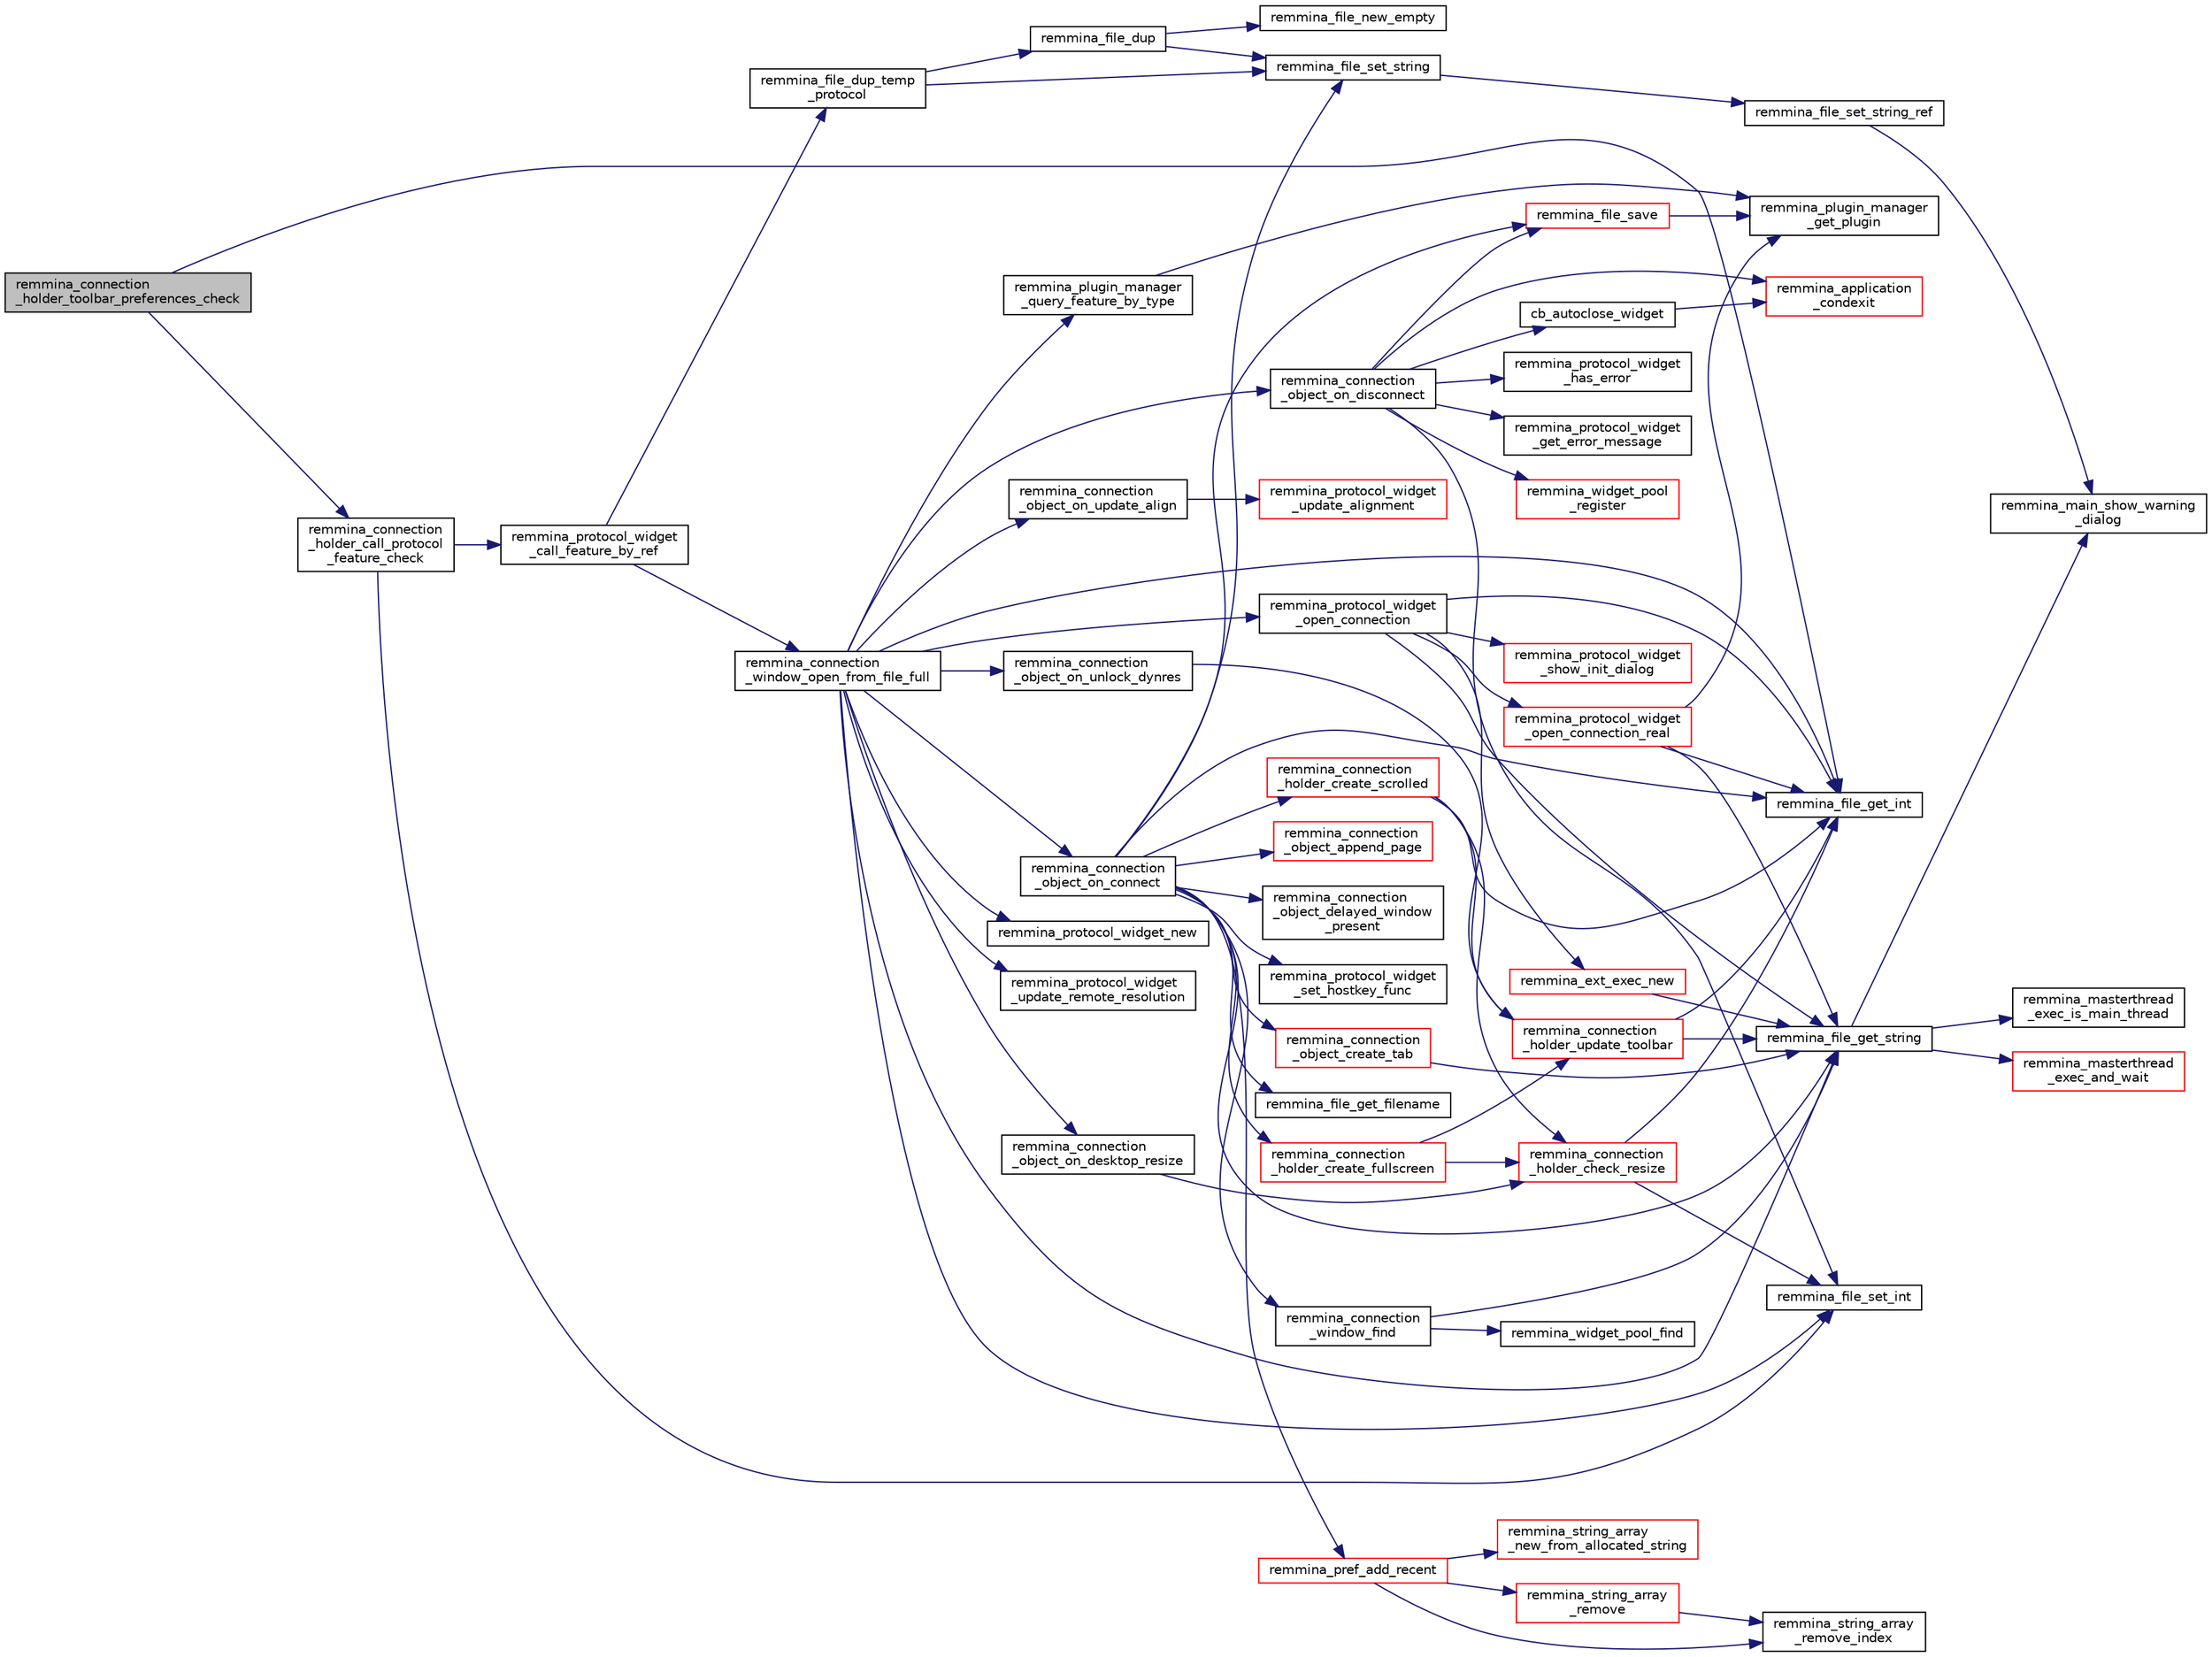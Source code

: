 digraph "remmina_connection_holder_toolbar_preferences_check"
{
  edge [fontname="Helvetica",fontsize="10",labelfontname="Helvetica",labelfontsize="10"];
  node [fontname="Helvetica",fontsize="10",shape=record];
  rankdir="LR";
  Node7974 [label="remmina_connection\l_holder_toolbar_preferences_check",height=0.2,width=0.4,color="black", fillcolor="grey75", style="filled", fontcolor="black"];
  Node7974 -> Node7975 [color="midnightblue",fontsize="10",style="solid",fontname="Helvetica"];
  Node7975 [label="remmina_file_get_int",height=0.2,width=0.4,color="black", fillcolor="white", style="filled",URL="$remmina__file_8c.html#a4884356c195dcfb4ceacf641a1e74e66"];
  Node7974 -> Node7976 [color="midnightblue",fontsize="10",style="solid",fontname="Helvetica"];
  Node7976 [label="remmina_connection\l_holder_call_protocol\l_feature_check",height=0.2,width=0.4,color="black", fillcolor="white", style="filled",URL="$remmina__connection__window_8c.html#a8d924ded7fe147df8b5f113e2fb1d6e7"];
  Node7976 -> Node7977 [color="midnightblue",fontsize="10",style="solid",fontname="Helvetica"];
  Node7977 [label="remmina_file_set_int",height=0.2,width=0.4,color="black", fillcolor="white", style="filled",URL="$remmina__file_8c.html#af153b0d289ac93f6ecdaa15d5f3b9b8c"];
  Node7976 -> Node7978 [color="midnightblue",fontsize="10",style="solid",fontname="Helvetica"];
  Node7978 [label="remmina_protocol_widget\l_call_feature_by_ref",height=0.2,width=0.4,color="black", fillcolor="white", style="filled",URL="$remmina__protocol__widget_8c.html#a605b69a9aa4393024369cc5070488692"];
  Node7978 -> Node7979 [color="midnightblue",fontsize="10",style="solid",fontname="Helvetica"];
  Node7979 [label="remmina_connection\l_window_open_from_file_full",height=0.2,width=0.4,color="black", fillcolor="white", style="filled",URL="$remmina__connection__window_8c.html#adbf2b670ca3bae96a99cb0b36021a961"];
  Node7979 -> Node7980 [color="midnightblue",fontsize="10",style="solid",fontname="Helvetica"];
  Node7980 [label="remmina_protocol_widget_new",height=0.2,width=0.4,color="black", fillcolor="white", style="filled",URL="$remmina__protocol__widget_8c.html#a5c2137462d3168e90c812f1ce75a6e62"];
  Node7979 -> Node7981 [color="midnightblue",fontsize="10",style="solid",fontname="Helvetica"];
  Node7981 [label="remmina_protocol_widget\l_update_remote_resolution",height=0.2,width=0.4,color="black", fillcolor="white", style="filled",URL="$remmina__protocol__widget_8c.html#a75c70486dec7682aeccaab235e65f6a1"];
  Node7979 -> Node7975 [color="midnightblue",fontsize="10",style="solid",fontname="Helvetica"];
  Node7979 -> Node7982 [color="midnightblue",fontsize="10",style="solid",fontname="Helvetica"];
  Node7982 [label="remmina_connection\l_object_on_connect",height=0.2,width=0.4,color="black", fillcolor="white", style="filled",URL="$remmina__connection__window_8c.html#a0ad685a873ecef95ec13caba17e0c22e"];
  Node7982 -> Node7983 [color="midnightblue",fontsize="10",style="solid",fontname="Helvetica"];
  Node7983 [label="remmina_connection\l_window_find",height=0.2,width=0.4,color="black", fillcolor="white", style="filled",URL="$remmina__connection__window_8c.html#ae73329eababe2888df3ace5c2b94b410"];
  Node7983 -> Node7984 [color="midnightblue",fontsize="10",style="solid",fontname="Helvetica"];
  Node7984 [label="remmina_file_get_string",height=0.2,width=0.4,color="black", fillcolor="white", style="filled",URL="$remmina__file_8c.html#a8eb1b213d9d08c6ad13683ce05f4355e"];
  Node7984 -> Node7985 [color="midnightblue",fontsize="10",style="solid",fontname="Helvetica"];
  Node7985 [label="remmina_masterthread\l_exec_is_main_thread",height=0.2,width=0.4,color="black", fillcolor="white", style="filled",URL="$remmina__masterthread__exec_8c.html#a3a52e863a3a3da6da6bb5d36c13b7ff4"];
  Node7984 -> Node7986 [color="midnightblue",fontsize="10",style="solid",fontname="Helvetica"];
  Node7986 [label="remmina_masterthread\l_exec_and_wait",height=0.2,width=0.4,color="red", fillcolor="white", style="filled",URL="$remmina__masterthread__exec_8c.html#a14628c2470cac50e87916a70ea05c97d"];
  Node7984 -> Node7992 [color="midnightblue",fontsize="10",style="solid",fontname="Helvetica"];
  Node7992 [label="remmina_main_show_warning\l_dialog",height=0.2,width=0.4,color="black", fillcolor="white", style="filled",URL="$remmina__main_8c.html#ad99b9c0bf2fa8c166a8b4a09e06ffdf7"];
  Node7983 -> Node8053 [color="midnightblue",fontsize="10",style="solid",fontname="Helvetica"];
  Node8053 [label="remmina_widget_pool_find",height=0.2,width=0.4,color="black", fillcolor="white", style="filled",URL="$remmina__widget__pool_8c.html#ab776b24a3b829a1d5dd7974cb8582c05"];
  Node7982 -> Node8054 [color="midnightblue",fontsize="10",style="solid",fontname="Helvetica"];
  Node8054 [label="remmina_protocol_widget\l_set_hostkey_func",height=0.2,width=0.4,color="black", fillcolor="white", style="filled",URL="$remmina__protocol__widget_8c.html#a9e77e4da16282ef5413f57b124038bff"];
  Node7982 -> Node8026 [color="midnightblue",fontsize="10",style="solid",fontname="Helvetica"];
  Node8026 [label="remmina_file_get_filename",height=0.2,width=0.4,color="black", fillcolor="white", style="filled",URL="$remmina__file_8c.html#ad1e4f3a0f64cd98e301044b6c38a1f1d"];
  Node7982 -> Node8055 [color="midnightblue",fontsize="10",style="solid",fontname="Helvetica"];
  Node8055 [label="remmina_pref_add_recent",height=0.2,width=0.4,color="red", fillcolor="white", style="filled",URL="$remmina__pref_8c.html#ab9e75c6bf39aa93a87d421fc3d742d60"];
  Node8055 -> Node8056 [color="midnightblue",fontsize="10",style="solid",fontname="Helvetica"];
  Node8056 [label="remmina_string_array\l_new_from_allocated_string",height=0.2,width=0.4,color="red", fillcolor="white", style="filled",URL="$remmina__string__array_8c.html#a462a635b3a55cc0e3af087ff996fba9a"];
  Node8055 -> Node8058 [color="midnightblue",fontsize="10",style="solid",fontname="Helvetica"];
  Node8058 [label="remmina_string_array\l_remove",height=0.2,width=0.4,color="red", fillcolor="white", style="filled",URL="$remmina__string__array_8c.html#a2a8a9753ebf61c9418a77ba3dd654ff3"];
  Node8058 -> Node8059 [color="midnightblue",fontsize="10",style="solid",fontname="Helvetica"];
  Node8059 [label="remmina_string_array\l_remove_index",height=0.2,width=0.4,color="black", fillcolor="white", style="filled",URL="$remmina__string__array_8c.html#a40811c036e46f6544ab6c4cff445454b"];
  Node8055 -> Node8059 [color="midnightblue",fontsize="10",style="solid",fontname="Helvetica"];
  Node7982 -> Node7984 [color="midnightblue",fontsize="10",style="solid",fontname="Helvetica"];
  Node7982 -> Node7990 [color="midnightblue",fontsize="10",style="solid",fontname="Helvetica"];
  Node7990 [label="remmina_file_set_string",height=0.2,width=0.4,color="black", fillcolor="white", style="filled",URL="$remmina__file_8c.html#a85ca1ca2d0bf9ef29e490c6f4527a954"];
  Node7990 -> Node7991 [color="midnightblue",fontsize="10",style="solid",fontname="Helvetica"];
  Node7991 [label="remmina_file_set_string_ref",height=0.2,width=0.4,color="black", fillcolor="white", style="filled",URL="$remmina__file_8c.html#a74951c1067a1a5e1341f5e1c1206dec6"];
  Node7991 -> Node7992 [color="midnightblue",fontsize="10",style="solid",fontname="Helvetica"];
  Node7982 -> Node7993 [color="midnightblue",fontsize="10",style="solid",fontname="Helvetica"];
  Node7993 [label="remmina_file_save",height=0.2,width=0.4,color="red", fillcolor="white", style="filled",URL="$remmina__file_8c.html#a8c893a5deec9bc446bd89cc9973416c7"];
  Node7993 -> Node7995 [color="midnightblue",fontsize="10",style="solid",fontname="Helvetica"];
  Node7995 [label="remmina_plugin_manager\l_get_plugin",height=0.2,width=0.4,color="black", fillcolor="white", style="filled",URL="$remmina__plugin__manager_8c.html#a3872c8656a8a3d5147bcc603471c1932"];
  Node7982 -> Node7975 [color="midnightblue",fontsize="10",style="solid",fontname="Helvetica"];
  Node7982 -> Node8061 [color="midnightblue",fontsize="10",style="solid",fontname="Helvetica"];
  Node8061 [label="remmina_connection\l_holder_create_fullscreen",height=0.2,width=0.4,color="red", fillcolor="white", style="filled",URL="$remmina__connection__window_8c.html#ae67ca4d276339723c1ff87fc224eaccf"];
  Node8061 -> Node8182 [color="midnightblue",fontsize="10",style="solid",fontname="Helvetica"];
  Node8182 [label="remmina_connection\l_holder_update_toolbar",height=0.2,width=0.4,color="red", fillcolor="white", style="filled",URL="$remmina__connection__window_8c.html#a1b31d50e3792f41f4f78c1dbc1c5b27c"];
  Node8182 -> Node7975 [color="midnightblue",fontsize="10",style="solid",fontname="Helvetica"];
  Node8182 -> Node7984 [color="midnightblue",fontsize="10",style="solid",fontname="Helvetica"];
  Node8061 -> Node8097 [color="midnightblue",fontsize="10",style="solid",fontname="Helvetica"];
  Node8097 [label="remmina_connection\l_holder_check_resize",height=0.2,width=0.4,color="red", fillcolor="white", style="filled",URL="$remmina__connection__window_8c.html#adf48e258e535235d29c9638333488920"];
  Node8097 -> Node7975 [color="midnightblue",fontsize="10",style="solid",fontname="Helvetica"];
  Node8097 -> Node7977 [color="midnightblue",fontsize="10",style="solid",fontname="Helvetica"];
  Node7982 -> Node8111 [color="midnightblue",fontsize="10",style="solid",fontname="Helvetica"];
  Node8111 [label="remmina_connection\l_holder_create_scrolled",height=0.2,width=0.4,color="red", fillcolor="white", style="filled",URL="$remmina__connection__window_8c.html#a57b3656c37df65d276ddd50a16906dc7"];
  Node8111 -> Node7975 [color="midnightblue",fontsize="10",style="solid",fontname="Helvetica"];
  Node8111 -> Node8182 [color="midnightblue",fontsize="10",style="solid",fontname="Helvetica"];
  Node8111 -> Node8097 [color="midnightblue",fontsize="10",style="solid",fontname="Helvetica"];
  Node7982 -> Node8171 [color="midnightblue",fontsize="10",style="solid",fontname="Helvetica"];
  Node8171 [label="remmina_connection\l_object_create_tab",height=0.2,width=0.4,color="red", fillcolor="white", style="filled",URL="$remmina__connection__window_8c.html#a888c4dd031e9366a3284cb34351865aa"];
  Node8171 -> Node7984 [color="midnightblue",fontsize="10",style="solid",fontname="Helvetica"];
  Node7982 -> Node8173 [color="midnightblue",fontsize="10",style="solid",fontname="Helvetica"];
  Node8173 [label="remmina_connection\l_object_append_page",height=0.2,width=0.4,color="red", fillcolor="white", style="filled",URL="$remmina__connection__window_8c.html#ac06b41c974d5cfc6277f50b617a550bb"];
  Node7982 -> Node8199 [color="midnightblue",fontsize="10",style="solid",fontname="Helvetica"];
  Node8199 [label="remmina_connection\l_object_delayed_window\l_present",height=0.2,width=0.4,color="black", fillcolor="white", style="filled",URL="$remmina__connection__window_8c.html#afd1bfcfb4c203544904a85aba87d4c88"];
  Node7979 -> Node8200 [color="midnightblue",fontsize="10",style="solid",fontname="Helvetica"];
  Node8200 [label="remmina_connection\l_object_on_disconnect",height=0.2,width=0.4,color="black", fillcolor="white", style="filled",URL="$remmina__connection__window_8c.html#ad6ea67e2303625444fb4936a114e82df"];
  Node8200 -> Node7977 [color="midnightblue",fontsize="10",style="solid",fontname="Helvetica"];
  Node8200 -> Node7993 [color="midnightblue",fontsize="10",style="solid",fontname="Helvetica"];
  Node8200 -> Node8201 [color="midnightblue",fontsize="10",style="solid",fontname="Helvetica"];
  Node8201 [label="remmina_protocol_widget\l_has_error",height=0.2,width=0.4,color="black", fillcolor="white", style="filled",URL="$remmina__protocol__widget_8c.html#aab2f304822ccfd4979854ef1afd81771"];
  Node8200 -> Node8202 [color="midnightblue",fontsize="10",style="solid",fontname="Helvetica"];
  Node8202 [label="remmina_protocol_widget\l_get_error_message",height=0.2,width=0.4,color="black", fillcolor="white", style="filled",URL="$remmina__protocol__widget_8c.html#a0aa0f7d6c411f9061892848ffb558877"];
  Node8200 -> Node8203 [color="midnightblue",fontsize="10",style="solid",fontname="Helvetica"];
  Node8203 [label="cb_autoclose_widget",height=0.2,width=0.4,color="black", fillcolor="white", style="filled",URL="$remmina__connection__window_8c.html#a6d866a05da5d47a9342d4c87dbf70863"];
  Node8203 -> Node8204 [color="midnightblue",fontsize="10",style="solid",fontname="Helvetica"];
  Node8204 [label="remmina_application\l_condexit",height=0.2,width=0.4,color="red", fillcolor="white", style="filled",URL="$remmina__exec_8c.html#aaa67e07e2426828d7e7b9b30d2038d31"];
  Node8200 -> Node8225 [color="midnightblue",fontsize="10",style="solid",fontname="Helvetica"];
  Node8225 [label="remmina_widget_pool\l_register",height=0.2,width=0.4,color="red", fillcolor="white", style="filled",URL="$remmina__widget__pool_8c.html#ae3c9c9853eb5bedbfeadbfac1d495b95"];
  Node8200 -> Node8204 [color="midnightblue",fontsize="10",style="solid",fontname="Helvetica"];
  Node7979 -> Node8227 [color="midnightblue",fontsize="10",style="solid",fontname="Helvetica"];
  Node8227 [label="remmina_connection\l_object_on_desktop_resize",height=0.2,width=0.4,color="black", fillcolor="white", style="filled",URL="$remmina__connection__window_8c.html#a3bb0386b166904eb00902d08d6c959a5"];
  Node8227 -> Node8097 [color="midnightblue",fontsize="10",style="solid",fontname="Helvetica"];
  Node7979 -> Node8228 [color="midnightblue",fontsize="10",style="solid",fontname="Helvetica"];
  Node8228 [label="remmina_connection\l_object_on_update_align",height=0.2,width=0.4,color="black", fillcolor="white", style="filled",URL="$remmina__connection__window_8c.html#a0872efe4b1084b17bab7ac962920c3e9"];
  Node8228 -> Node8134 [color="midnightblue",fontsize="10",style="solid",fontname="Helvetica"];
  Node8134 [label="remmina_protocol_widget\l_update_alignment",height=0.2,width=0.4,color="red", fillcolor="white", style="filled",URL="$remmina__connection__window_8c.html#ab7dc553cbd2005feb77163cf79f48f6d"];
  Node7979 -> Node8229 [color="midnightblue",fontsize="10",style="solid",fontname="Helvetica"];
  Node8229 [label="remmina_connection\l_object_on_unlock_dynres",height=0.2,width=0.4,color="black", fillcolor="white", style="filled",URL="$remmina__connection__window_8c.html#a0cffd168e21bdd3d9469ca2e86e19c31"];
  Node8229 -> Node8182 [color="midnightblue",fontsize="10",style="solid",fontname="Helvetica"];
  Node7979 -> Node8230 [color="midnightblue",fontsize="10",style="solid",fontname="Helvetica"];
  Node8230 [label="remmina_plugin_manager\l_query_feature_by_type",height=0.2,width=0.4,color="black", fillcolor="white", style="filled",URL="$remmina__plugin__manager_8c.html#a1668951fd7067f2c405e001836855080"];
  Node8230 -> Node7995 [color="midnightblue",fontsize="10",style="solid",fontname="Helvetica"];
  Node7979 -> Node7984 [color="midnightblue",fontsize="10",style="solid",fontname="Helvetica"];
  Node7979 -> Node7977 [color="midnightblue",fontsize="10",style="solid",fontname="Helvetica"];
  Node7979 -> Node8231 [color="midnightblue",fontsize="10",style="solid",fontname="Helvetica"];
  Node8231 [label="remmina_protocol_widget\l_open_connection",height=0.2,width=0.4,color="black", fillcolor="white", style="filled",URL="$remmina__protocol__widget_8c.html#aeffcbd7db351d4cacd7c8ba801ea2c37"];
  Node8231 -> Node7975 [color="midnightblue",fontsize="10",style="solid",fontname="Helvetica"];
  Node8231 -> Node8071 [color="midnightblue",fontsize="10",style="solid",fontname="Helvetica"];
  Node8071 [label="remmina_ext_exec_new",height=0.2,width=0.4,color="red", fillcolor="white", style="filled",URL="$remmina__ext__exec_8c.html#a7c81795162a70d06294fdf935ea210d7"];
  Node8071 -> Node7984 [color="midnightblue",fontsize="10",style="solid",fontname="Helvetica"];
  Node8231 -> Node8232 [color="midnightblue",fontsize="10",style="solid",fontname="Helvetica"];
  Node8232 [label="remmina_protocol_widget\l_show_init_dialog",height=0.2,width=0.4,color="red", fillcolor="white", style="filled",URL="$remmina__protocol__widget_8c.html#a4bc73ebac622cdf46860f4ad351244d7"];
  Node8231 -> Node7984 [color="midnightblue",fontsize="10",style="solid",fontname="Helvetica"];
  Node8231 -> Node8235 [color="midnightblue",fontsize="10",style="solid",fontname="Helvetica"];
  Node8235 [label="remmina_protocol_widget\l_open_connection_real",height=0.2,width=0.4,color="red", fillcolor="white", style="filled",URL="$remmina__protocol__widget_8c.html#a76ad91e7f8648699f71c466e203aa6dd"];
  Node8235 -> Node7995 [color="midnightblue",fontsize="10",style="solid",fontname="Helvetica"];
  Node8235 -> Node7984 [color="midnightblue",fontsize="10",style="solid",fontname="Helvetica"];
  Node8235 -> Node7975 [color="midnightblue",fontsize="10",style="solid",fontname="Helvetica"];
  Node7978 -> Node8237 [color="midnightblue",fontsize="10",style="solid",fontname="Helvetica"];
  Node8237 [label="remmina_file_dup_temp\l_protocol",height=0.2,width=0.4,color="black", fillcolor="white", style="filled",URL="$remmina__file_8c.html#a52a0986eaf54c9e606ce9cdf8bb57e60"];
  Node8237 -> Node8238 [color="midnightblue",fontsize="10",style="solid",fontname="Helvetica"];
  Node8238 [label="remmina_file_dup",height=0.2,width=0.4,color="black", fillcolor="white", style="filled",URL="$remmina__file_8c.html#a3fb992fced83e0f1c4e4e3c8d2206be5"];
  Node8238 -> Node8014 [color="midnightblue",fontsize="10",style="solid",fontname="Helvetica"];
  Node8014 [label="remmina_file_new_empty",height=0.2,width=0.4,color="black", fillcolor="white", style="filled",URL="$remmina__file_8c.html#adab087b7139756f029020a87a5438cfa"];
  Node8238 -> Node7990 [color="midnightblue",fontsize="10",style="solid",fontname="Helvetica"];
  Node8237 -> Node7990 [color="midnightblue",fontsize="10",style="solid",fontname="Helvetica"];
}
